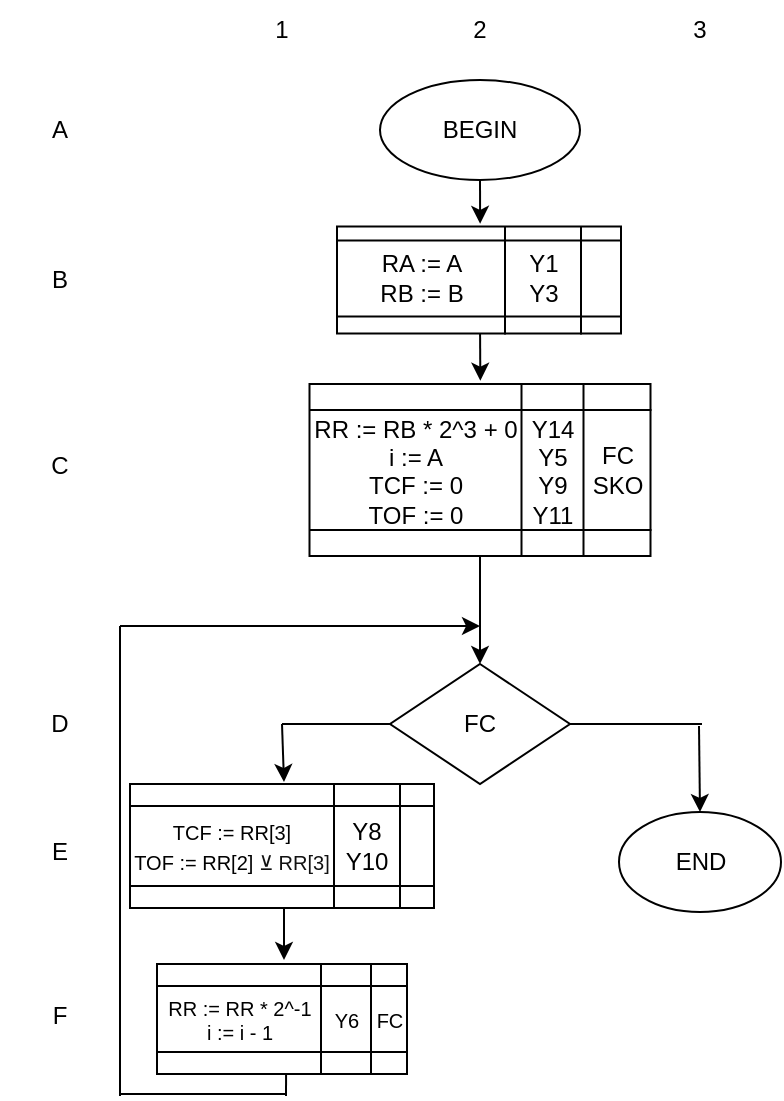 <mxfile version="17.2.1" type="github">
  <diagram id="gWBOqwuCTexdovqESbqp" name="Page-1">
    <mxGraphModel dx="1246" dy="573" grid="0" gridSize="10" guides="1" tooltips="1" connect="1" arrows="1" fold="1" page="0" pageScale="1" pageWidth="827" pageHeight="1169" math="0" shadow="0">
      <root>
        <mxCell id="0" />
        <mxCell id="1" parent="0" />
        <mxCell id="mzly6rjB0d2bTAhVQwtF-1" value="BEGIN" style="ellipse;whiteSpace=wrap;html=1;" parent="1" vertex="1">
          <mxGeometry x="250" y="40" width="100" height="50" as="geometry" />
        </mxCell>
        <mxCell id="mzly6rjB0d2bTAhVQwtF-5" value="FC" style="rhombus;whiteSpace=wrap;html=1;fontFamily=Helvetica;fontSize=12;" parent="1" vertex="1">
          <mxGeometry x="255" y="332" width="90" height="60" as="geometry" />
        </mxCell>
        <mxCell id="mzly6rjB0d2bTAhVQwtF-6" value="" style="endArrow=none;html=1;rounded=0;fontFamily=Helvetica;fontSize=12;exitX=1;exitY=0.5;exitDx=0;exitDy=0;" parent="1" source="mzly6rjB0d2bTAhVQwtF-5" edge="1">
          <mxGeometry width="50" height="50" relative="1" as="geometry">
            <mxPoint x="371" y="292" as="sourcePoint" />
            <mxPoint x="411" y="362" as="targetPoint" />
          </mxGeometry>
        </mxCell>
        <mxCell id="mzly6rjB0d2bTAhVQwtF-7" value="" style="endArrow=classic;html=1;rounded=0;fontFamily=Helvetica;fontSize=12;entryX=0.5;entryY=0;entryDx=0;entryDy=0;" parent="1" target="mzly6rjB0d2bTAhVQwtF-16" edge="1">
          <mxGeometry width="50" height="50" relative="1" as="geometry">
            <mxPoint x="409.5" y="363" as="sourcePoint" />
            <mxPoint x="410" y="413" as="targetPoint" />
          </mxGeometry>
        </mxCell>
        <mxCell id="mzly6rjB0d2bTAhVQwtF-10" value="" style="endArrow=classic;html=1;rounded=0;fontFamily=Helvetica;fontSize=12;exitX=0.5;exitY=1;exitDx=0;exitDy=0;entryX=0.501;entryY=-0.128;entryDx=0;entryDy=0;entryPerimeter=0;" parent="1" target="LZAnv2CxnYplD1Uf9KJ6-15" edge="1">
          <mxGeometry width="50" height="50" relative="1" as="geometry">
            <mxPoint x="300" y="160" as="sourcePoint" />
            <mxPoint x="300" y="180" as="targetPoint" />
          </mxGeometry>
        </mxCell>
        <mxCell id="mzly6rjB0d2bTAhVQwtF-11" value="" style="endArrow=classic;html=1;rounded=0;fontFamily=Helvetica;fontSize=12;exitX=0.5;exitY=1;exitDx=0;exitDy=0;entryX=0.504;entryY=-0.188;entryDx=0;entryDy=0;entryPerimeter=0;" parent="1" source="mzly6rjB0d2bTAhVQwtF-1" target="LZAnv2CxnYplD1Uf9KJ6-2" edge="1">
          <mxGeometry width="50" height="50" relative="1" as="geometry">
            <mxPoint x="370" y="270" as="sourcePoint" />
            <mxPoint x="300" y="120" as="targetPoint" />
          </mxGeometry>
        </mxCell>
        <mxCell id="mzly6rjB0d2bTAhVQwtF-13" value="" style="endArrow=none;html=1;rounded=0;fontFamily=Helvetica;fontSize=12;exitX=0;exitY=0.5;exitDx=0;exitDy=0;" parent="1" source="mzly6rjB0d2bTAhVQwtF-5" edge="1">
          <mxGeometry width="50" height="50" relative="1" as="geometry">
            <mxPoint x="371" y="372" as="sourcePoint" />
            <mxPoint x="201" y="362" as="targetPoint" />
          </mxGeometry>
        </mxCell>
        <mxCell id="mzly6rjB0d2bTAhVQwtF-14" value="" style="endArrow=classic;html=1;rounded=0;fontFamily=Helvetica;fontSize=12;" parent="1" edge="1">
          <mxGeometry width="50" height="50" relative="1" as="geometry">
            <mxPoint x="201" y="362" as="sourcePoint" />
            <mxPoint x="202" y="391" as="targetPoint" />
          </mxGeometry>
        </mxCell>
        <mxCell id="mzly6rjB0d2bTAhVQwtF-16" value="END" style="ellipse;whiteSpace=wrap;html=1;fontFamily=Helvetica;fontSize=12;" parent="1" vertex="1">
          <mxGeometry x="369.5" y="406" width="81" height="50" as="geometry" />
        </mxCell>
        <mxCell id="mzly6rjB0d2bTAhVQwtF-18" value="" style="endArrow=none;html=1;rounded=0;fontFamily=Helvetica;fontSize=12;" parent="1" edge="1">
          <mxGeometry width="50" height="50" relative="1" as="geometry">
            <mxPoint x="203" y="547" as="sourcePoint" />
            <mxPoint x="120" y="547" as="targetPoint" />
            <Array as="points">
              <mxPoint x="156" y="547" />
            </Array>
          </mxGeometry>
        </mxCell>
        <mxCell id="mzly6rjB0d2bTAhVQwtF-19" value="" style="endArrow=none;html=1;rounded=0;fontFamily=Helvetica;fontSize=12;" parent="1" edge="1">
          <mxGeometry width="50" height="50" relative="1" as="geometry">
            <mxPoint x="120" y="548" as="sourcePoint" />
            <mxPoint x="120" y="313" as="targetPoint" />
          </mxGeometry>
        </mxCell>
        <mxCell id="mzly6rjB0d2bTAhVQwtF-20" value="" style="endArrow=classic;html=1;rounded=0;fontFamily=Helvetica;fontSize=12;" parent="1" edge="1">
          <mxGeometry width="50" height="50" relative="1" as="geometry">
            <mxPoint x="120" y="313" as="sourcePoint" />
            <mxPoint x="300" y="313" as="targetPoint" />
          </mxGeometry>
        </mxCell>
        <mxCell id="mzly6rjB0d2bTAhVQwtF-21" value="1" style="text;html=1;strokeColor=none;fillColor=none;align=center;verticalAlign=middle;whiteSpace=wrap;rounded=0;fontFamily=Helvetica;fontSize=12;" parent="1" vertex="1">
          <mxGeometry x="171" width="60" height="30" as="geometry" />
        </mxCell>
        <mxCell id="mzly6rjB0d2bTAhVQwtF-22" value="2" style="text;html=1;strokeColor=none;fillColor=none;align=center;verticalAlign=middle;whiteSpace=wrap;rounded=0;fontFamily=Helvetica;fontSize=12;" parent="1" vertex="1">
          <mxGeometry x="269.5" width="60" height="30" as="geometry" />
        </mxCell>
        <mxCell id="mzly6rjB0d2bTAhVQwtF-23" value="3" style="text;html=1;strokeColor=none;fillColor=none;align=center;verticalAlign=middle;whiteSpace=wrap;rounded=0;fontFamily=Helvetica;fontSize=12;" parent="1" vertex="1">
          <mxGeometry x="380" width="60" height="30" as="geometry" />
        </mxCell>
        <mxCell id="mzly6rjB0d2bTAhVQwtF-24" value="A" style="text;html=1;strokeColor=none;fillColor=none;align=center;verticalAlign=middle;whiteSpace=wrap;rounded=0;fontFamily=Helvetica;fontSize=12;" parent="1" vertex="1">
          <mxGeometry x="60" y="50" width="60" height="30" as="geometry" />
        </mxCell>
        <mxCell id="mzly6rjB0d2bTAhVQwtF-25" value="B" style="text;html=1;strokeColor=none;fillColor=none;align=center;verticalAlign=middle;whiteSpace=wrap;rounded=0;fontFamily=Helvetica;fontSize=12;" parent="1" vertex="1">
          <mxGeometry x="60" y="125" width="60" height="30" as="geometry" />
        </mxCell>
        <mxCell id="mzly6rjB0d2bTAhVQwtF-26" value="C" style="text;html=1;strokeColor=none;fillColor=none;align=center;verticalAlign=middle;whiteSpace=wrap;rounded=0;fontFamily=Helvetica;fontSize=12;" parent="1" vertex="1">
          <mxGeometry x="60" y="218" width="60" height="30" as="geometry" />
        </mxCell>
        <mxCell id="mzly6rjB0d2bTAhVQwtF-27" value="D" style="text;html=1;strokeColor=none;fillColor=none;align=center;verticalAlign=middle;whiteSpace=wrap;rounded=0;fontFamily=Helvetica;fontSize=12;" parent="1" vertex="1">
          <mxGeometry x="60" y="347" width="60" height="30" as="geometry" />
        </mxCell>
        <mxCell id="mzly6rjB0d2bTAhVQwtF-28" value="E" style="text;html=1;strokeColor=none;fillColor=none;align=center;verticalAlign=middle;whiteSpace=wrap;rounded=0;fontFamily=Helvetica;fontSize=12;" parent="1" vertex="1">
          <mxGeometry x="60" y="411" width="60" height="30" as="geometry" />
        </mxCell>
        <mxCell id="mzly6rjB0d2bTAhVQwtF-29" value="F" style="text;html=1;strokeColor=none;fillColor=none;align=center;verticalAlign=middle;whiteSpace=wrap;rounded=0;fontFamily=Helvetica;fontSize=12;" parent="1" vertex="1">
          <mxGeometry x="60" y="493" width="60" height="30" as="geometry" />
        </mxCell>
        <mxCell id="WTmnEbOaFGeAtniKWUdR-5" value="" style="endArrow=classic;html=1;rounded=0;entryX=0.5;entryY=0;entryDx=0;entryDy=0;" parent="1" source="LZAnv2CxnYplD1Uf9KJ6-23" target="mzly6rjB0d2bTAhVQwtF-5" edge="1">
          <mxGeometry width="50" height="50" relative="1" as="geometry">
            <mxPoint x="300" y="286.0" as="sourcePoint" />
            <mxPoint x="425" y="357" as="targetPoint" />
          </mxGeometry>
        </mxCell>
        <mxCell id="WTmnEbOaFGeAtniKWUdR-7" value="" style="endArrow=classic;html=1;rounded=0;exitX=0.5;exitY=1;exitDx=0;exitDy=0;entryX=0.5;entryY=0;entryDx=0;entryDy=0;" parent="1" edge="1">
          <mxGeometry width="50" height="50" relative="1" as="geometry">
            <mxPoint x="202" y="450" as="sourcePoint" />
            <mxPoint x="202" y="480" as="targetPoint" />
          </mxGeometry>
        </mxCell>
        <mxCell id="WTmnEbOaFGeAtniKWUdR-8" value="" style="endArrow=none;html=1;rounded=0;entryX=0.511;entryY=0.968;entryDx=0;entryDy=0;entryPerimeter=0;" parent="1" edge="1">
          <mxGeometry width="50" height="50" relative="1" as="geometry">
            <mxPoint x="203" y="548" as="sourcePoint" />
            <mxPoint x="203.1" y="518.72" as="targetPoint" />
          </mxGeometry>
        </mxCell>
        <mxCell id="LZAnv2CxnYplD1Uf9KJ6-1" value="" style="shape=table;html=1;whiteSpace=wrap;startSize=0;container=1;collapsible=0;childLayout=tableLayout;" parent="1" vertex="1">
          <mxGeometry x="228.5" y="113.25" width="142" height="53.5" as="geometry" />
        </mxCell>
        <mxCell id="LZAnv2CxnYplD1Uf9KJ6-2" value="" style="shape=tableRow;horizontal=0;startSize=0;swimlaneHead=0;swimlaneBody=0;top=0;left=0;bottom=0;right=0;collapsible=0;dropTarget=0;fillColor=none;points=[[0,0.5],[1,0.5]];portConstraint=eastwest;" parent="LZAnv2CxnYplD1Uf9KJ6-1" vertex="1">
          <mxGeometry width="142" height="7" as="geometry" />
        </mxCell>
        <mxCell id="LZAnv2CxnYplD1Uf9KJ6-3" value="" style="shape=partialRectangle;html=1;whiteSpace=wrap;connectable=0;fillColor=none;top=0;left=0;bottom=0;right=0;overflow=hidden;" parent="LZAnv2CxnYplD1Uf9KJ6-2" vertex="1">
          <mxGeometry width="84" height="7" as="geometry">
            <mxRectangle width="84" height="7" as="alternateBounds" />
          </mxGeometry>
        </mxCell>
        <mxCell id="LZAnv2CxnYplD1Uf9KJ6-4" value="" style="shape=partialRectangle;html=1;whiteSpace=wrap;connectable=0;fillColor=none;top=0;left=0;bottom=0;right=0;overflow=hidden;" parent="LZAnv2CxnYplD1Uf9KJ6-2" vertex="1">
          <mxGeometry x="84" width="38" height="7" as="geometry">
            <mxRectangle width="38" height="7" as="alternateBounds" />
          </mxGeometry>
        </mxCell>
        <mxCell id="LZAnv2CxnYplD1Uf9KJ6-5" value="" style="shape=partialRectangle;html=1;whiteSpace=wrap;connectable=0;fillColor=none;top=0;left=0;bottom=0;right=0;overflow=hidden;" parent="LZAnv2CxnYplD1Uf9KJ6-2" vertex="1">
          <mxGeometry x="122" width="20" height="7" as="geometry">
            <mxRectangle width="20" height="7" as="alternateBounds" />
          </mxGeometry>
        </mxCell>
        <mxCell id="LZAnv2CxnYplD1Uf9KJ6-6" value="" style="shape=tableRow;horizontal=0;startSize=0;swimlaneHead=0;swimlaneBody=0;top=0;left=0;bottom=0;right=0;collapsible=0;dropTarget=0;fillColor=none;points=[[0,0.5],[1,0.5]];portConstraint=eastwest;" parent="LZAnv2CxnYplD1Uf9KJ6-1" vertex="1">
          <mxGeometry y="7" width="142" height="38" as="geometry" />
        </mxCell>
        <mxCell id="LZAnv2CxnYplD1Uf9KJ6-7" value="&lt;span&gt;RA := A&lt;/span&gt;&lt;br&gt;&lt;span&gt;RB := B&lt;/span&gt;" style="shape=partialRectangle;html=1;whiteSpace=wrap;connectable=0;fillColor=none;top=0;left=0;bottom=0;right=0;overflow=hidden;" parent="LZAnv2CxnYplD1Uf9KJ6-6" vertex="1">
          <mxGeometry width="84" height="38" as="geometry">
            <mxRectangle width="84" height="38" as="alternateBounds" />
          </mxGeometry>
        </mxCell>
        <mxCell id="LZAnv2CxnYplD1Uf9KJ6-8" value="Y1&lt;br&gt;Y3" style="shape=partialRectangle;html=1;whiteSpace=wrap;connectable=0;fillColor=none;top=0;left=0;bottom=0;right=0;overflow=hidden;" parent="LZAnv2CxnYplD1Uf9KJ6-6" vertex="1">
          <mxGeometry x="84" width="38" height="38" as="geometry">
            <mxRectangle width="38" height="38" as="alternateBounds" />
          </mxGeometry>
        </mxCell>
        <mxCell id="LZAnv2CxnYplD1Uf9KJ6-9" value="" style="shape=partialRectangle;html=1;whiteSpace=wrap;connectable=0;fillColor=none;top=0;left=0;bottom=0;right=0;overflow=hidden;" parent="LZAnv2CxnYplD1Uf9KJ6-6" vertex="1">
          <mxGeometry x="122" width="20" height="38" as="geometry">
            <mxRectangle width="20" height="38" as="alternateBounds" />
          </mxGeometry>
        </mxCell>
        <mxCell id="LZAnv2CxnYplD1Uf9KJ6-10" value="" style="shape=tableRow;horizontal=0;startSize=0;swimlaneHead=0;swimlaneBody=0;top=0;left=0;bottom=0;right=0;collapsible=0;dropTarget=0;fillColor=none;points=[[0,0.5],[1,0.5]];portConstraint=eastwest;" parent="LZAnv2CxnYplD1Uf9KJ6-1" vertex="1">
          <mxGeometry y="45" width="142" height="9" as="geometry" />
        </mxCell>
        <mxCell id="LZAnv2CxnYplD1Uf9KJ6-11" value="" style="shape=partialRectangle;html=1;whiteSpace=wrap;connectable=0;fillColor=none;top=0;left=0;bottom=0;right=0;overflow=hidden;" parent="LZAnv2CxnYplD1Uf9KJ6-10" vertex="1">
          <mxGeometry width="84" height="9" as="geometry">
            <mxRectangle width="84" height="9" as="alternateBounds" />
          </mxGeometry>
        </mxCell>
        <mxCell id="LZAnv2CxnYplD1Uf9KJ6-12" value="" style="shape=partialRectangle;html=1;whiteSpace=wrap;connectable=0;fillColor=none;top=0;left=0;bottom=0;right=0;overflow=hidden;" parent="LZAnv2CxnYplD1Uf9KJ6-10" vertex="1">
          <mxGeometry x="84" width="38" height="9" as="geometry">
            <mxRectangle width="38" height="9" as="alternateBounds" />
          </mxGeometry>
        </mxCell>
        <mxCell id="LZAnv2CxnYplD1Uf9KJ6-13" value="" style="shape=partialRectangle;html=1;whiteSpace=wrap;connectable=0;fillColor=none;top=0;left=0;bottom=0;right=0;overflow=hidden;pointerEvents=1;" parent="LZAnv2CxnYplD1Uf9KJ6-10" vertex="1">
          <mxGeometry x="122" width="20" height="9" as="geometry">
            <mxRectangle width="20" height="9" as="alternateBounds" />
          </mxGeometry>
        </mxCell>
        <mxCell id="LZAnv2CxnYplD1Uf9KJ6-14" value="" style="shape=table;html=1;whiteSpace=wrap;startSize=0;container=1;collapsible=0;childLayout=tableLayout;" parent="1" vertex="1">
          <mxGeometry x="214.75" y="192" width="170.5" height="86" as="geometry" />
        </mxCell>
        <mxCell id="LZAnv2CxnYplD1Uf9KJ6-15" value="" style="shape=tableRow;horizontal=0;startSize=0;swimlaneHead=0;swimlaneBody=0;top=0;left=0;bottom=0;right=0;collapsible=0;dropTarget=0;fillColor=none;points=[[0,0.5],[1,0.5]];portConstraint=eastwest;" parent="LZAnv2CxnYplD1Uf9KJ6-14" vertex="1">
          <mxGeometry width="170.5" height="13" as="geometry" />
        </mxCell>
        <mxCell id="LZAnv2CxnYplD1Uf9KJ6-16" value="" style="shape=partialRectangle;html=1;whiteSpace=wrap;connectable=0;fillColor=none;top=0;left=0;bottom=0;right=0;overflow=hidden;" parent="LZAnv2CxnYplD1Uf9KJ6-15" vertex="1">
          <mxGeometry width="106" height="13" as="geometry">
            <mxRectangle width="106" height="13" as="alternateBounds" />
          </mxGeometry>
        </mxCell>
        <mxCell id="LZAnv2CxnYplD1Uf9KJ6-17" value="" style="shape=partialRectangle;html=1;whiteSpace=wrap;connectable=0;fillColor=none;top=0;left=0;bottom=0;right=0;overflow=hidden;" parent="LZAnv2CxnYplD1Uf9KJ6-15" vertex="1">
          <mxGeometry x="106" width="31" height="13" as="geometry">
            <mxRectangle width="31" height="13" as="alternateBounds" />
          </mxGeometry>
        </mxCell>
        <mxCell id="LZAnv2CxnYplD1Uf9KJ6-18" value="" style="shape=partialRectangle;html=1;whiteSpace=wrap;connectable=0;fillColor=none;top=0;left=0;bottom=0;right=0;overflow=hidden;" parent="LZAnv2CxnYplD1Uf9KJ6-15" vertex="1">
          <mxGeometry x="137" width="34" height="13" as="geometry">
            <mxRectangle width="34" height="13" as="alternateBounds" />
          </mxGeometry>
        </mxCell>
        <mxCell id="LZAnv2CxnYplD1Uf9KJ6-19" value="" style="shape=tableRow;horizontal=0;startSize=0;swimlaneHead=0;swimlaneBody=0;top=0;left=0;bottom=0;right=0;collapsible=0;dropTarget=0;fillColor=none;points=[[0,0.5],[1,0.5]];portConstraint=eastwest;" parent="LZAnv2CxnYplD1Uf9KJ6-14" vertex="1">
          <mxGeometry y="13" width="170.5" height="60" as="geometry" />
        </mxCell>
        <mxCell id="LZAnv2CxnYplD1Uf9KJ6-20" value="&lt;span&gt;RR := RB * 2^3 + 0&lt;/span&gt;&lt;br&gt;&lt;span&gt;i := A&lt;br&gt;&lt;/span&gt;TCF := 0&lt;br&gt;TOF := 0&lt;span&gt;&lt;br&gt;&lt;/span&gt;" style="shape=partialRectangle;html=1;whiteSpace=wrap;connectable=0;fillColor=none;top=0;left=0;bottom=0;right=0;overflow=hidden;" parent="LZAnv2CxnYplD1Uf9KJ6-19" vertex="1">
          <mxGeometry width="106" height="60" as="geometry">
            <mxRectangle width="106" height="60" as="alternateBounds" />
          </mxGeometry>
        </mxCell>
        <mxCell id="LZAnv2CxnYplD1Uf9KJ6-21" value="Y14&lt;br&gt;Y5&lt;br&gt;Y9&lt;br&gt;Y11" style="shape=partialRectangle;html=1;whiteSpace=wrap;connectable=0;fillColor=none;top=0;left=0;bottom=0;right=0;overflow=hidden;" parent="LZAnv2CxnYplD1Uf9KJ6-19" vertex="1">
          <mxGeometry x="106" width="31" height="60" as="geometry">
            <mxRectangle width="31" height="60" as="alternateBounds" />
          </mxGeometry>
        </mxCell>
        <mxCell id="LZAnv2CxnYplD1Uf9KJ6-22" value="FC&lt;br&gt;SKO" style="shape=partialRectangle;html=1;whiteSpace=wrap;connectable=0;fillColor=none;top=0;left=0;bottom=0;right=0;overflow=hidden;" parent="LZAnv2CxnYplD1Uf9KJ6-19" vertex="1">
          <mxGeometry x="137" width="34" height="60" as="geometry">
            <mxRectangle width="34" height="60" as="alternateBounds" />
          </mxGeometry>
        </mxCell>
        <mxCell id="LZAnv2CxnYplD1Uf9KJ6-23" value="" style="shape=tableRow;horizontal=0;startSize=0;swimlaneHead=0;swimlaneBody=0;top=0;left=0;bottom=0;right=0;collapsible=0;dropTarget=0;fillColor=none;points=[[0,0.5],[1,0.5]];portConstraint=eastwest;" parent="LZAnv2CxnYplD1Uf9KJ6-14" vertex="1">
          <mxGeometry y="73" width="170.5" height="13" as="geometry" />
        </mxCell>
        <mxCell id="LZAnv2CxnYplD1Uf9KJ6-24" value="" style="shape=partialRectangle;html=1;whiteSpace=wrap;connectable=0;fillColor=none;top=0;left=0;bottom=0;right=0;overflow=hidden;" parent="LZAnv2CxnYplD1Uf9KJ6-23" vertex="1">
          <mxGeometry width="106" height="13" as="geometry">
            <mxRectangle width="106" height="13" as="alternateBounds" />
          </mxGeometry>
        </mxCell>
        <mxCell id="LZAnv2CxnYplD1Uf9KJ6-25" value="" style="shape=partialRectangle;html=1;whiteSpace=wrap;connectable=0;fillColor=none;top=0;left=0;bottom=0;right=0;overflow=hidden;" parent="LZAnv2CxnYplD1Uf9KJ6-23" vertex="1">
          <mxGeometry x="106" width="31" height="13" as="geometry">
            <mxRectangle width="31" height="13" as="alternateBounds" />
          </mxGeometry>
        </mxCell>
        <mxCell id="LZAnv2CxnYplD1Uf9KJ6-26" value="" style="shape=partialRectangle;html=1;whiteSpace=wrap;connectable=0;fillColor=none;top=0;left=0;bottom=0;right=0;overflow=hidden;pointerEvents=1;" parent="LZAnv2CxnYplD1Uf9KJ6-23" vertex="1">
          <mxGeometry x="137" width="34" height="13" as="geometry">
            <mxRectangle width="34" height="13" as="alternateBounds" />
          </mxGeometry>
        </mxCell>
        <mxCell id="LZAnv2CxnYplD1Uf9KJ6-27" value="" style="shape=table;html=1;whiteSpace=wrap;startSize=0;container=1;collapsible=0;childLayout=tableLayout;" parent="1" vertex="1">
          <mxGeometry x="125" y="392" width="152" height="62" as="geometry" />
        </mxCell>
        <mxCell id="LZAnv2CxnYplD1Uf9KJ6-28" value="" style="shape=tableRow;horizontal=0;startSize=0;swimlaneHead=0;swimlaneBody=0;top=0;left=0;bottom=0;right=0;collapsible=0;dropTarget=0;fillColor=none;points=[[0,0.5],[1,0.5]];portConstraint=eastwest;" parent="LZAnv2CxnYplD1Uf9KJ6-27" vertex="1">
          <mxGeometry width="152" height="11" as="geometry" />
        </mxCell>
        <mxCell id="LZAnv2CxnYplD1Uf9KJ6-29" value="" style="shape=partialRectangle;html=1;whiteSpace=wrap;connectable=0;fillColor=none;top=0;left=0;bottom=0;right=0;overflow=hidden;" parent="LZAnv2CxnYplD1Uf9KJ6-28" vertex="1">
          <mxGeometry width="102" height="11" as="geometry">
            <mxRectangle width="102" height="11" as="alternateBounds" />
          </mxGeometry>
        </mxCell>
        <mxCell id="LZAnv2CxnYplD1Uf9KJ6-30" value="" style="shape=partialRectangle;html=1;whiteSpace=wrap;connectable=0;fillColor=none;top=0;left=0;bottom=0;right=0;overflow=hidden;" parent="LZAnv2CxnYplD1Uf9KJ6-28" vertex="1">
          <mxGeometry x="102" width="33" height="11" as="geometry">
            <mxRectangle width="33" height="11" as="alternateBounds" />
          </mxGeometry>
        </mxCell>
        <mxCell id="LZAnv2CxnYplD1Uf9KJ6-31" value="" style="shape=partialRectangle;html=1;whiteSpace=wrap;connectable=0;fillColor=none;top=0;left=0;bottom=0;right=0;overflow=hidden;" parent="LZAnv2CxnYplD1Uf9KJ6-28" vertex="1">
          <mxGeometry x="135" width="17" height="11" as="geometry">
            <mxRectangle width="17" height="11" as="alternateBounds" />
          </mxGeometry>
        </mxCell>
        <mxCell id="LZAnv2CxnYplD1Uf9KJ6-32" value="" style="shape=tableRow;horizontal=0;startSize=0;swimlaneHead=0;swimlaneBody=0;top=0;left=0;bottom=0;right=0;collapsible=0;dropTarget=0;fillColor=none;points=[[0,0.5],[1,0.5]];portConstraint=eastwest;" parent="LZAnv2CxnYplD1Uf9KJ6-27" vertex="1">
          <mxGeometry y="11" width="152" height="40" as="geometry" />
        </mxCell>
        <mxCell id="LZAnv2CxnYplD1Uf9KJ6-33" value="&lt;font style=&quot;font-size: 10px&quot;&gt;&lt;span&gt;TCF := RR[3]&lt;/span&gt;&lt;br&gt;&lt;span&gt;TOF := RR[2]&amp;nbsp;&lt;/span&gt;&lt;span style=&quot;color: rgb(17 , 17 , 17) ; background-color: rgb(255 , 255 , 255)&quot;&gt;&lt;font face=&quot;u2000&quot;&gt;⊻&amp;nbsp;&lt;/font&gt;RR[3]&lt;/span&gt;&lt;/font&gt;" style="shape=partialRectangle;html=1;whiteSpace=wrap;connectable=0;fillColor=none;top=0;left=0;bottom=0;right=0;overflow=hidden;" parent="LZAnv2CxnYplD1Uf9KJ6-32" vertex="1">
          <mxGeometry width="102" height="40" as="geometry">
            <mxRectangle width="102" height="40" as="alternateBounds" />
          </mxGeometry>
        </mxCell>
        <mxCell id="LZAnv2CxnYplD1Uf9KJ6-34" value="Y8&lt;br&gt;Y10" style="shape=partialRectangle;html=1;whiteSpace=wrap;connectable=0;fillColor=none;top=0;left=0;bottom=0;right=0;overflow=hidden;" parent="LZAnv2CxnYplD1Uf9KJ6-32" vertex="1">
          <mxGeometry x="102" width="33" height="40" as="geometry">
            <mxRectangle width="33" height="40" as="alternateBounds" />
          </mxGeometry>
        </mxCell>
        <mxCell id="LZAnv2CxnYplD1Uf9KJ6-35" value="" style="shape=partialRectangle;html=1;whiteSpace=wrap;connectable=0;fillColor=none;top=0;left=0;bottom=0;right=0;overflow=hidden;" parent="LZAnv2CxnYplD1Uf9KJ6-32" vertex="1">
          <mxGeometry x="135" width="17" height="40" as="geometry">
            <mxRectangle width="17" height="40" as="alternateBounds" />
          </mxGeometry>
        </mxCell>
        <mxCell id="LZAnv2CxnYplD1Uf9KJ6-36" value="" style="shape=tableRow;horizontal=0;startSize=0;swimlaneHead=0;swimlaneBody=0;top=0;left=0;bottom=0;right=0;collapsible=0;dropTarget=0;fillColor=none;points=[[0,0.5],[1,0.5]];portConstraint=eastwest;" parent="LZAnv2CxnYplD1Uf9KJ6-27" vertex="1">
          <mxGeometry y="51" width="152" height="11" as="geometry" />
        </mxCell>
        <mxCell id="LZAnv2CxnYplD1Uf9KJ6-37" value="" style="shape=partialRectangle;html=1;whiteSpace=wrap;connectable=0;fillColor=none;top=0;left=0;bottom=0;right=0;overflow=hidden;" parent="LZAnv2CxnYplD1Uf9KJ6-36" vertex="1">
          <mxGeometry width="102" height="11" as="geometry">
            <mxRectangle width="102" height="11" as="alternateBounds" />
          </mxGeometry>
        </mxCell>
        <mxCell id="LZAnv2CxnYplD1Uf9KJ6-38" value="" style="shape=partialRectangle;html=1;whiteSpace=wrap;connectable=0;fillColor=none;top=0;left=0;bottom=0;right=0;overflow=hidden;" parent="LZAnv2CxnYplD1Uf9KJ6-36" vertex="1">
          <mxGeometry x="102" width="33" height="11" as="geometry">
            <mxRectangle width="33" height="11" as="alternateBounds" />
          </mxGeometry>
        </mxCell>
        <mxCell id="LZAnv2CxnYplD1Uf9KJ6-39" value="" style="shape=partialRectangle;html=1;whiteSpace=wrap;connectable=0;fillColor=none;top=0;left=0;bottom=0;right=0;overflow=hidden;pointerEvents=1;" parent="LZAnv2CxnYplD1Uf9KJ6-36" vertex="1">
          <mxGeometry x="135" width="17" height="11" as="geometry">
            <mxRectangle width="17" height="11" as="alternateBounds" />
          </mxGeometry>
        </mxCell>
        <mxCell id="LZAnv2CxnYplD1Uf9KJ6-40" value="" style="shape=table;html=1;whiteSpace=wrap;startSize=0;container=1;collapsible=0;childLayout=tableLayout;fontSize=10;" parent="1" vertex="1">
          <mxGeometry x="138.5" y="482" width="125" height="55" as="geometry" />
        </mxCell>
        <mxCell id="LZAnv2CxnYplD1Uf9KJ6-41" value="" style="shape=tableRow;horizontal=0;startSize=0;swimlaneHead=0;swimlaneBody=0;top=0;left=0;bottom=0;right=0;collapsible=0;dropTarget=0;fillColor=none;points=[[0,0.5],[1,0.5]];portConstraint=eastwest;fontSize=10;" parent="LZAnv2CxnYplD1Uf9KJ6-40" vertex="1">
          <mxGeometry width="125" height="11" as="geometry" />
        </mxCell>
        <mxCell id="LZAnv2CxnYplD1Uf9KJ6-42" value="" style="shape=partialRectangle;html=1;whiteSpace=wrap;connectable=0;fillColor=none;top=0;left=0;bottom=0;right=0;overflow=hidden;fontSize=10;" parent="LZAnv2CxnYplD1Uf9KJ6-41" vertex="1">
          <mxGeometry width="82" height="11" as="geometry">
            <mxRectangle width="82" height="11" as="alternateBounds" />
          </mxGeometry>
        </mxCell>
        <mxCell id="LZAnv2CxnYplD1Uf9KJ6-43" value="" style="shape=partialRectangle;html=1;whiteSpace=wrap;connectable=0;fillColor=none;top=0;left=0;bottom=0;right=0;overflow=hidden;fontSize=10;" parent="LZAnv2CxnYplD1Uf9KJ6-41" vertex="1">
          <mxGeometry x="82" width="25" height="11" as="geometry">
            <mxRectangle width="25" height="11" as="alternateBounds" />
          </mxGeometry>
        </mxCell>
        <mxCell id="LZAnv2CxnYplD1Uf9KJ6-44" value="" style="shape=partialRectangle;html=1;whiteSpace=wrap;connectable=0;fillColor=none;top=0;left=0;bottom=0;right=0;overflow=hidden;fontSize=10;" parent="LZAnv2CxnYplD1Uf9KJ6-41" vertex="1">
          <mxGeometry x="107" width="18" height="11" as="geometry">
            <mxRectangle width="18" height="11" as="alternateBounds" />
          </mxGeometry>
        </mxCell>
        <mxCell id="LZAnv2CxnYplD1Uf9KJ6-45" value="" style="shape=tableRow;horizontal=0;startSize=0;swimlaneHead=0;swimlaneBody=0;top=0;left=0;bottom=0;right=0;collapsible=0;dropTarget=0;fillColor=none;points=[[0,0.5],[1,0.5]];portConstraint=eastwest;fontSize=10;" parent="LZAnv2CxnYplD1Uf9KJ6-40" vertex="1">
          <mxGeometry y="11" width="125" height="33" as="geometry" />
        </mxCell>
        <mxCell id="LZAnv2CxnYplD1Uf9KJ6-46" value="&lt;font style=&quot;font-size: 10px&quot;&gt;RR := RR * 2^-1&lt;br&gt;i := i - 1&lt;/font&gt;" style="shape=partialRectangle;html=1;whiteSpace=wrap;connectable=0;fillColor=none;top=0;left=0;bottom=0;right=0;overflow=hidden;fontSize=10;" parent="LZAnv2CxnYplD1Uf9KJ6-45" vertex="1">
          <mxGeometry width="82" height="33" as="geometry">
            <mxRectangle width="82" height="33" as="alternateBounds" />
          </mxGeometry>
        </mxCell>
        <mxCell id="LZAnv2CxnYplD1Uf9KJ6-47" value="Y6" style="shape=partialRectangle;html=1;whiteSpace=wrap;connectable=0;fillColor=none;top=0;left=0;bottom=0;right=0;overflow=hidden;fontSize=10;" parent="LZAnv2CxnYplD1Uf9KJ6-45" vertex="1">
          <mxGeometry x="82" width="25" height="33" as="geometry">
            <mxRectangle width="25" height="33" as="alternateBounds" />
          </mxGeometry>
        </mxCell>
        <mxCell id="LZAnv2CxnYplD1Uf9KJ6-48" value="FC" style="shape=partialRectangle;html=1;whiteSpace=wrap;connectable=0;fillColor=none;top=0;left=0;bottom=0;right=0;overflow=hidden;fontSize=10;" parent="LZAnv2CxnYplD1Uf9KJ6-45" vertex="1">
          <mxGeometry x="107" width="18" height="33" as="geometry">
            <mxRectangle width="18" height="33" as="alternateBounds" />
          </mxGeometry>
        </mxCell>
        <mxCell id="LZAnv2CxnYplD1Uf9KJ6-49" value="" style="shape=tableRow;horizontal=0;startSize=0;swimlaneHead=0;swimlaneBody=0;top=0;left=0;bottom=0;right=0;collapsible=0;dropTarget=0;fillColor=none;points=[[0,0.5],[1,0.5]];portConstraint=eastwest;fontSize=10;" parent="LZAnv2CxnYplD1Uf9KJ6-40" vertex="1">
          <mxGeometry y="44" width="125" height="11" as="geometry" />
        </mxCell>
        <mxCell id="LZAnv2CxnYplD1Uf9KJ6-50" value="" style="shape=partialRectangle;html=1;whiteSpace=wrap;connectable=0;fillColor=none;top=0;left=0;bottom=0;right=0;overflow=hidden;fontSize=10;" parent="LZAnv2CxnYplD1Uf9KJ6-49" vertex="1">
          <mxGeometry width="82" height="11" as="geometry">
            <mxRectangle width="82" height="11" as="alternateBounds" />
          </mxGeometry>
        </mxCell>
        <mxCell id="LZAnv2CxnYplD1Uf9KJ6-51" value="" style="shape=partialRectangle;html=1;whiteSpace=wrap;connectable=0;fillColor=none;top=0;left=0;bottom=0;right=0;overflow=hidden;fontSize=10;" parent="LZAnv2CxnYplD1Uf9KJ6-49" vertex="1">
          <mxGeometry x="82" width="25" height="11" as="geometry">
            <mxRectangle width="25" height="11" as="alternateBounds" />
          </mxGeometry>
        </mxCell>
        <mxCell id="LZAnv2CxnYplD1Uf9KJ6-52" value="" style="shape=partialRectangle;html=1;whiteSpace=wrap;connectable=0;fillColor=none;top=0;left=0;bottom=0;right=0;overflow=hidden;pointerEvents=1;fontSize=10;" parent="LZAnv2CxnYplD1Uf9KJ6-49" vertex="1">
          <mxGeometry x="107" width="18" height="11" as="geometry">
            <mxRectangle width="18" height="11" as="alternateBounds" />
          </mxGeometry>
        </mxCell>
      </root>
    </mxGraphModel>
  </diagram>
</mxfile>
